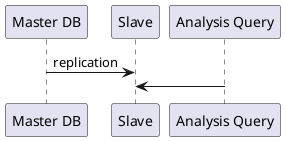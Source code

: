 @startuml
"Master DB" -> Slave :replication
"Analysis Query" -> Slave
@enduml

@startuml
"Analysis Query" --> Redshift
S3 -> Redshift
Slave -> S3: daily full update
"td-agent" -> S3: hourly incremental update
"metrics log" -> "td-agent"
@enduml


@startuml
Master -> DMS
"Analysis Query" --> Redshift
S3 -> Redshift
"td-agent" -> S3: hourly incremental update
DMS -> Redshift: hourly incremental update
"metrics log" -> "td-agent"
@enduml

@startuml
"Analysis Query" --> Redshift
Redshift -> S3: unload raw data
Redshift --> S3: create spectrum external table on s3 parquet data
S3 -> EMR: use spark to convert to parquet
EMR --> S3: Output parquet data in S3
@enduml

@startuml
RDS -> Maxwell: mysql replication
Maxwell --> kinesis

kinesis -> firehose
firehose -> lambda
lambda -> s3
s3 <-- athena
s3 <-- redshift
@enduml
